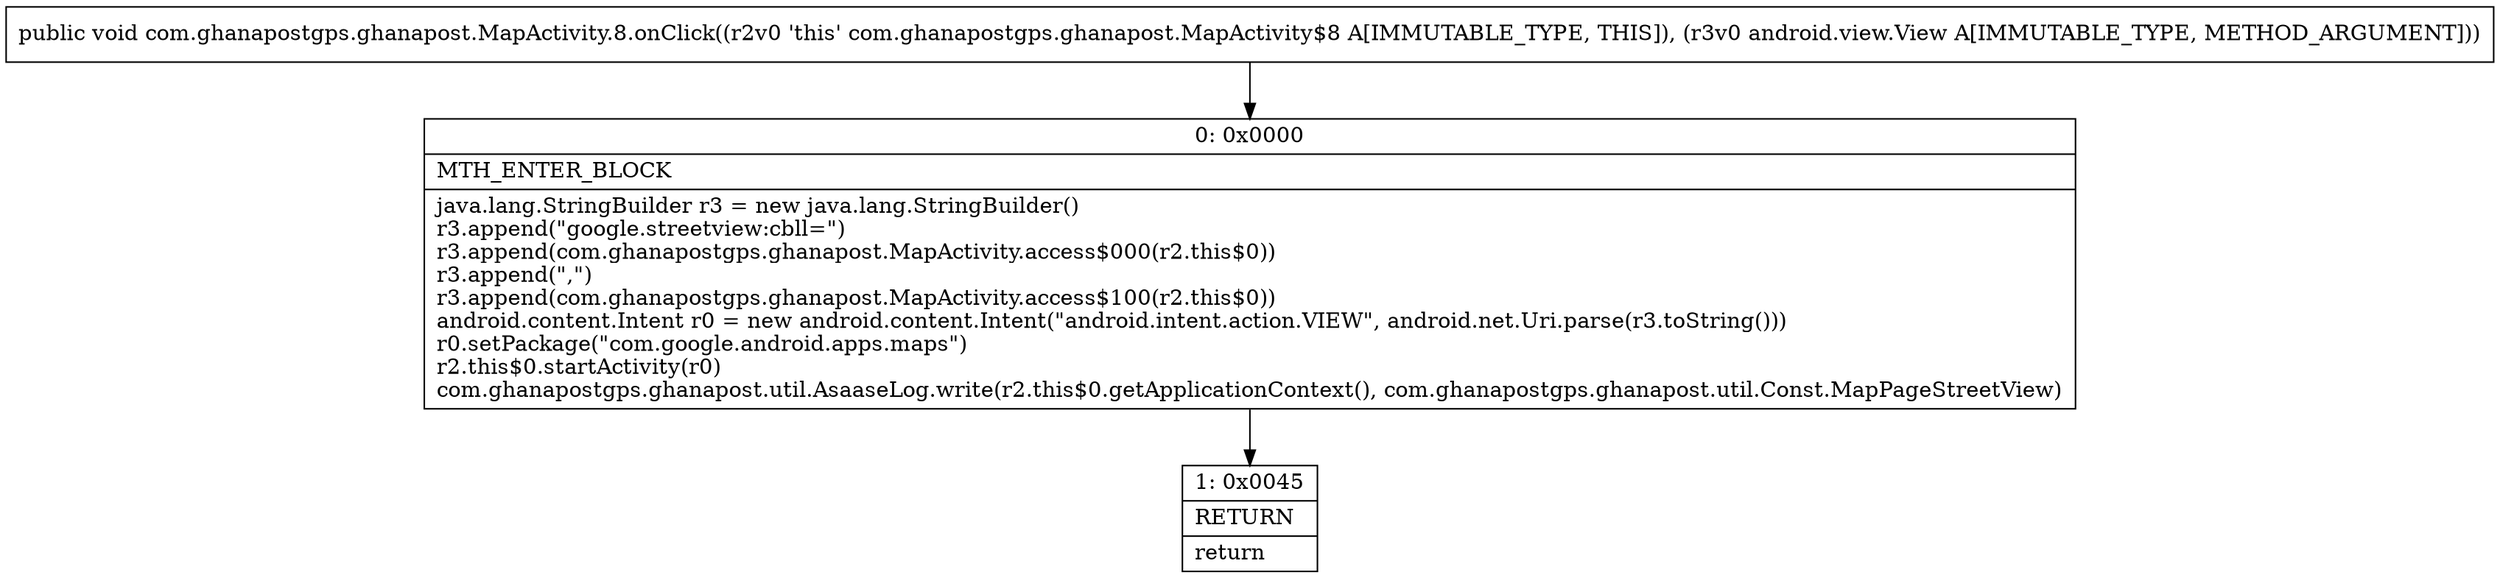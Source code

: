 digraph "CFG forcom.ghanapostgps.ghanapost.MapActivity.8.onClick(Landroid\/view\/View;)V" {
Node_0 [shape=record,label="{0\:\ 0x0000|MTH_ENTER_BLOCK\l|java.lang.StringBuilder r3 = new java.lang.StringBuilder()\lr3.append(\"google.streetview:cbll=\")\lr3.append(com.ghanapostgps.ghanapost.MapActivity.access$000(r2.this$0))\lr3.append(\",\")\lr3.append(com.ghanapostgps.ghanapost.MapActivity.access$100(r2.this$0))\landroid.content.Intent r0 = new android.content.Intent(\"android.intent.action.VIEW\", android.net.Uri.parse(r3.toString()))\lr0.setPackage(\"com.google.android.apps.maps\")\lr2.this$0.startActivity(r0)\lcom.ghanapostgps.ghanapost.util.AsaaseLog.write(r2.this$0.getApplicationContext(), com.ghanapostgps.ghanapost.util.Const.MapPageStreetView)\l}"];
Node_1 [shape=record,label="{1\:\ 0x0045|RETURN\l|return\l}"];
MethodNode[shape=record,label="{public void com.ghanapostgps.ghanapost.MapActivity.8.onClick((r2v0 'this' com.ghanapostgps.ghanapost.MapActivity$8 A[IMMUTABLE_TYPE, THIS]), (r3v0 android.view.View A[IMMUTABLE_TYPE, METHOD_ARGUMENT])) }"];
MethodNode -> Node_0;
Node_0 -> Node_1;
}

